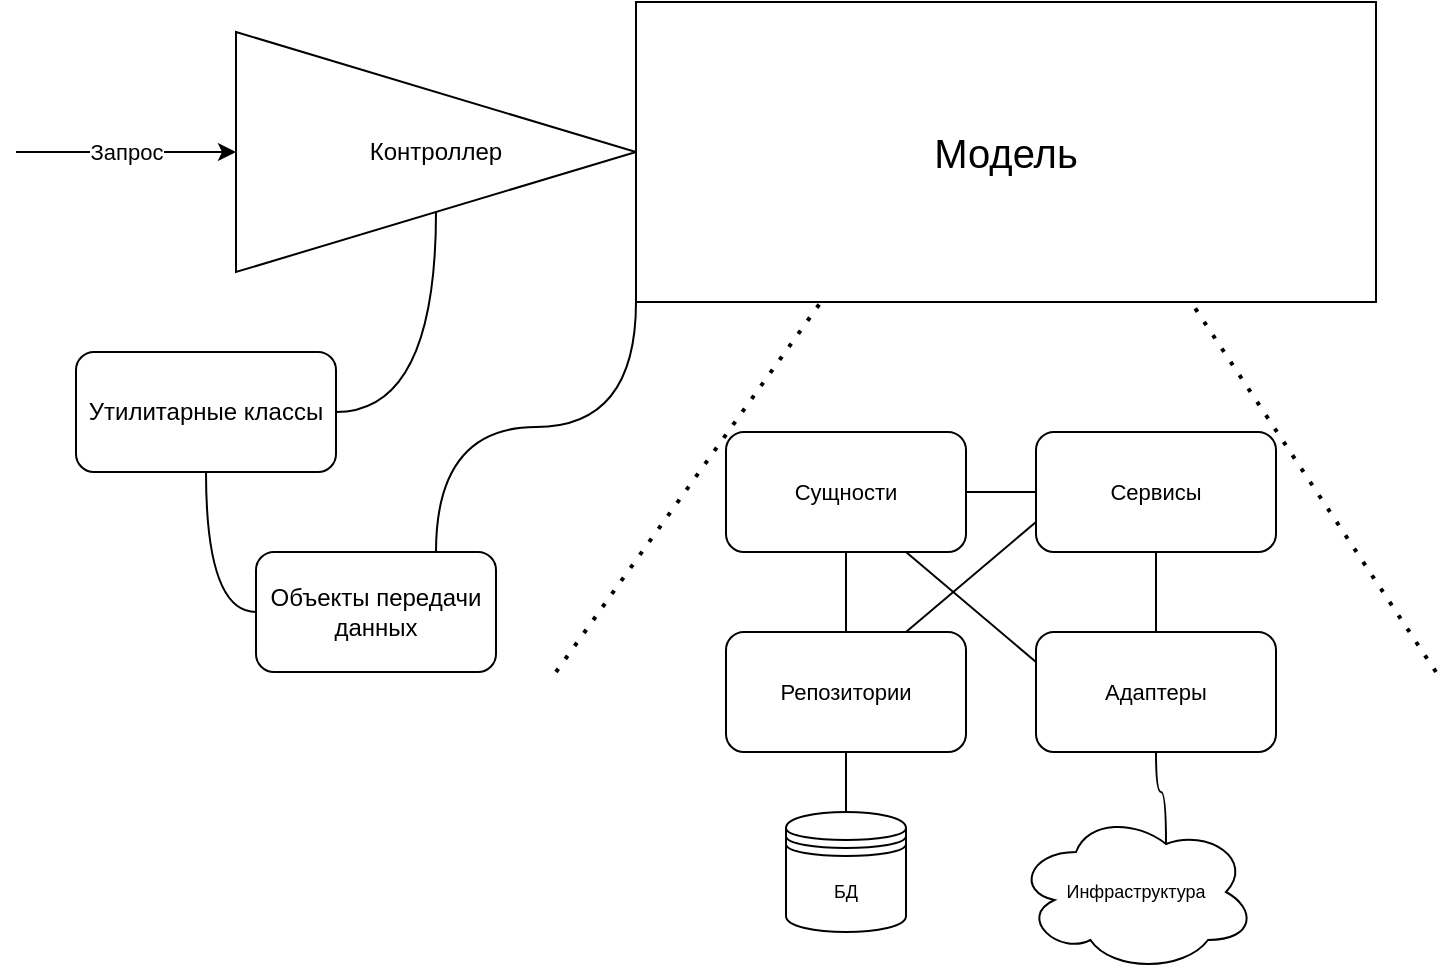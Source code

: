 <mxfile version="28.0.6">
  <diagram name="Страница — 1" id="7_T_CXf3VQB2QpumuG9U">
    <mxGraphModel dx="983" dy="588" grid="1" gridSize="10" guides="1" tooltips="1" connect="1" arrows="1" fold="1" page="1" pageScale="1" pageWidth="1169" pageHeight="827" math="0" shadow="0">
      <root>
        <mxCell id="0" />
        <mxCell id="1" parent="0" />
        <mxCell id="C3_Qixqz4titLFg0_ax--4" value="Контроллер" style="triangle;whiteSpace=wrap;html=1;" vertex="1" parent="1">
          <mxGeometry x="120" y="60" width="200" height="120" as="geometry" />
        </mxCell>
        <mxCell id="C3_Qixqz4titLFg0_ax--16" style="edgeStyle=orthogonalEdgeStyle;rounded=0;orthogonalLoop=1;jettySize=auto;html=1;exitX=1;exitY=0.5;exitDx=0;exitDy=0;entryX=0;entryY=0.5;entryDx=0;entryDy=0;startArrow=none;startFill=0;endArrow=none;endFill=0;" edge="1" parent="1" source="C3_Qixqz4titLFg0_ax--5" target="C3_Qixqz4titLFg0_ax--6">
          <mxGeometry relative="1" as="geometry" />
        </mxCell>
        <mxCell id="C3_Qixqz4titLFg0_ax--17" style="edgeStyle=orthogonalEdgeStyle;rounded=0;orthogonalLoop=1;jettySize=auto;html=1;exitX=0.5;exitY=1;exitDx=0;exitDy=0;entryX=0.5;entryY=0;entryDx=0;entryDy=0;startArrow=none;startFill=0;endArrow=none;endFill=0;" edge="1" parent="1" source="C3_Qixqz4titLFg0_ax--5" target="C3_Qixqz4titLFg0_ax--7">
          <mxGeometry relative="1" as="geometry" />
        </mxCell>
        <mxCell id="C3_Qixqz4titLFg0_ax--20" style="rounded=0;orthogonalLoop=1;jettySize=auto;html=1;exitX=0.75;exitY=1;exitDx=0;exitDy=0;entryX=0;entryY=0.25;entryDx=0;entryDy=0;endArrow=none;endFill=0;" edge="1" parent="1" source="C3_Qixqz4titLFg0_ax--5" target="C3_Qixqz4titLFg0_ax--8">
          <mxGeometry relative="1" as="geometry" />
        </mxCell>
        <mxCell id="C3_Qixqz4titLFg0_ax--5" value="Сущности" style="rounded=1;whiteSpace=wrap;html=1;fontSize=11;" vertex="1" parent="1">
          <mxGeometry x="365" y="260" width="120" height="60" as="geometry" />
        </mxCell>
        <mxCell id="C3_Qixqz4titLFg0_ax--18" style="edgeStyle=orthogonalEdgeStyle;rounded=0;orthogonalLoop=1;jettySize=auto;html=1;exitX=0.5;exitY=1;exitDx=0;exitDy=0;entryX=0.5;entryY=0;entryDx=0;entryDy=0;startArrow=none;startFill=0;endArrow=none;endFill=0;" edge="1" parent="1" source="C3_Qixqz4titLFg0_ax--6" target="C3_Qixqz4titLFg0_ax--8">
          <mxGeometry relative="1" as="geometry" />
        </mxCell>
        <mxCell id="C3_Qixqz4titLFg0_ax--21" style="rounded=0;orthogonalLoop=1;jettySize=auto;html=1;exitX=0;exitY=0.75;exitDx=0;exitDy=0;entryX=0.75;entryY=0;entryDx=0;entryDy=0;endArrow=none;endFill=0;" edge="1" parent="1" source="C3_Qixqz4titLFg0_ax--6" target="C3_Qixqz4titLFg0_ax--7">
          <mxGeometry relative="1" as="geometry" />
        </mxCell>
        <mxCell id="C3_Qixqz4titLFg0_ax--6" value="Сервисы" style="rounded=1;whiteSpace=wrap;html=1;fontSize=11;" vertex="1" parent="1">
          <mxGeometry x="520" y="260" width="120" height="60" as="geometry" />
        </mxCell>
        <mxCell id="C3_Qixqz4titLFg0_ax--7" value="Репозитории" style="rounded=1;whiteSpace=wrap;html=1;fontSize=11;" vertex="1" parent="1">
          <mxGeometry x="365" y="360" width="120" height="60" as="geometry" />
        </mxCell>
        <mxCell id="C3_Qixqz4titLFg0_ax--8" value="Адаптеры" style="rounded=1;whiteSpace=wrap;html=1;fontSize=11;" vertex="1" parent="1">
          <mxGeometry x="520" y="360" width="120" height="60" as="geometry" />
        </mxCell>
        <mxCell id="C3_Qixqz4titLFg0_ax--9" value="Модель" style="rounded=0;whiteSpace=wrap;html=1;fontSize=20;" vertex="1" parent="1">
          <mxGeometry x="320" y="45" width="370" height="150" as="geometry" />
        </mxCell>
        <mxCell id="C3_Qixqz4titLFg0_ax--10" value="" style="endArrow=none;dashed=1;html=1;dashPattern=1 3;strokeWidth=2;rounded=0;entryX=0.25;entryY=1;entryDx=0;entryDy=0;" edge="1" parent="1" target="C3_Qixqz4titLFg0_ax--9">
          <mxGeometry width="50" height="50" relative="1" as="geometry">
            <mxPoint x="280" y="380" as="sourcePoint" />
            <mxPoint x="340" y="250" as="targetPoint" />
          </mxGeometry>
        </mxCell>
        <mxCell id="C3_Qixqz4titLFg0_ax--11" value="" style="endArrow=none;dashed=1;html=1;dashPattern=1 3;strokeWidth=2;rounded=0;entryX=0.75;entryY=1;entryDx=0;entryDy=0;" edge="1" parent="1" target="C3_Qixqz4titLFg0_ax--9">
          <mxGeometry width="50" height="50" relative="1" as="geometry">
            <mxPoint x="720" y="380" as="sourcePoint" />
            <mxPoint x="750" y="260" as="targetPoint" />
          </mxGeometry>
        </mxCell>
        <mxCell id="C3_Qixqz4titLFg0_ax--14" style="edgeStyle=orthogonalEdgeStyle;rounded=0;orthogonalLoop=1;jettySize=auto;html=1;exitX=0.5;exitY=0;exitDx=0;exitDy=0;entryX=0.5;entryY=1;entryDx=0;entryDy=0;startArrow=none;startFill=0;endArrow=none;endFill=0;" edge="1" parent="1" source="C3_Qixqz4titLFg0_ax--12" target="C3_Qixqz4titLFg0_ax--7">
          <mxGeometry relative="1" as="geometry" />
        </mxCell>
        <mxCell id="C3_Qixqz4titLFg0_ax--12" value="БД" style="shape=datastore;whiteSpace=wrap;html=1;fontSize=9;" vertex="1" parent="1">
          <mxGeometry x="395" y="450" width="60" height="60" as="geometry" />
        </mxCell>
        <mxCell id="C3_Qixqz4titLFg0_ax--13" value="Инфраструктура" style="ellipse;shape=cloud;whiteSpace=wrap;html=1;fontSize=9;" vertex="1" parent="1">
          <mxGeometry x="510" y="450" width="120" height="80" as="geometry" />
        </mxCell>
        <mxCell id="C3_Qixqz4titLFg0_ax--15" style="edgeStyle=orthogonalEdgeStyle;rounded=0;orthogonalLoop=1;jettySize=auto;html=1;exitX=0.5;exitY=1;exitDx=0;exitDy=0;entryX=0.625;entryY=0.2;entryDx=0;entryDy=0;entryPerimeter=0;startArrow=none;startFill=0;endArrow=none;endFill=0;curved=1;" edge="1" parent="1" source="C3_Qixqz4titLFg0_ax--8" target="C3_Qixqz4titLFg0_ax--13">
          <mxGeometry relative="1" as="geometry" />
        </mxCell>
        <mxCell id="C3_Qixqz4titLFg0_ax--25" style="edgeStyle=orthogonalEdgeStyle;rounded=0;orthogonalLoop=1;jettySize=auto;html=1;exitX=0.5;exitY=1;exitDx=0;exitDy=0;entryX=0;entryY=0.5;entryDx=0;entryDy=0;startArrow=none;startFill=0;curved=1;endArrow=none;endFill=0;" edge="1" parent="1" source="C3_Qixqz4titLFg0_ax--22" target="C3_Qixqz4titLFg0_ax--23">
          <mxGeometry relative="1" as="geometry" />
        </mxCell>
        <mxCell id="C3_Qixqz4titLFg0_ax--27" style="edgeStyle=orthogonalEdgeStyle;rounded=0;orthogonalLoop=1;jettySize=auto;html=1;exitX=1;exitY=0.5;exitDx=0;exitDy=0;entryX=0.5;entryY=1;entryDx=0;entryDy=0;endArrow=none;endFill=0;curved=1;" edge="1" parent="1" source="C3_Qixqz4titLFg0_ax--22" target="C3_Qixqz4titLFg0_ax--4">
          <mxGeometry relative="1" as="geometry" />
        </mxCell>
        <mxCell id="C3_Qixqz4titLFg0_ax--22" value="Утилитарные классы" style="rounded=1;whiteSpace=wrap;html=1;" vertex="1" parent="1">
          <mxGeometry x="40" y="220" width="130" height="60" as="geometry" />
        </mxCell>
        <mxCell id="C3_Qixqz4titLFg0_ax--24" style="edgeStyle=orthogonalEdgeStyle;rounded=0;orthogonalLoop=1;jettySize=auto;html=1;exitX=0.75;exitY=0;exitDx=0;exitDy=0;entryX=0;entryY=1;entryDx=0;entryDy=0;curved=1;endArrow=none;endFill=0;" edge="1" parent="1" source="C3_Qixqz4titLFg0_ax--23" target="C3_Qixqz4titLFg0_ax--9">
          <mxGeometry relative="1" as="geometry" />
        </mxCell>
        <mxCell id="C3_Qixqz4titLFg0_ax--23" value="Объекты передачи данных" style="rounded=1;whiteSpace=wrap;html=1;" vertex="1" parent="1">
          <mxGeometry x="130" y="320" width="120" height="60" as="geometry" />
        </mxCell>
        <mxCell id="C3_Qixqz4titLFg0_ax--30" value="" style="endArrow=classic;html=1;rounded=0;entryX=0;entryY=0.5;entryDx=0;entryDy=0;" edge="1" parent="1" target="C3_Qixqz4titLFg0_ax--4">
          <mxGeometry relative="1" as="geometry">
            <mxPoint x="10" y="120" as="sourcePoint" />
            <mxPoint x="110" y="120" as="targetPoint" />
          </mxGeometry>
        </mxCell>
        <mxCell id="C3_Qixqz4titLFg0_ax--31" value="Запрос" style="edgeLabel;resizable=0;html=1;;align=center;verticalAlign=middle;" connectable="0" vertex="1" parent="C3_Qixqz4titLFg0_ax--30">
          <mxGeometry relative="1" as="geometry" />
        </mxCell>
      </root>
    </mxGraphModel>
  </diagram>
</mxfile>
